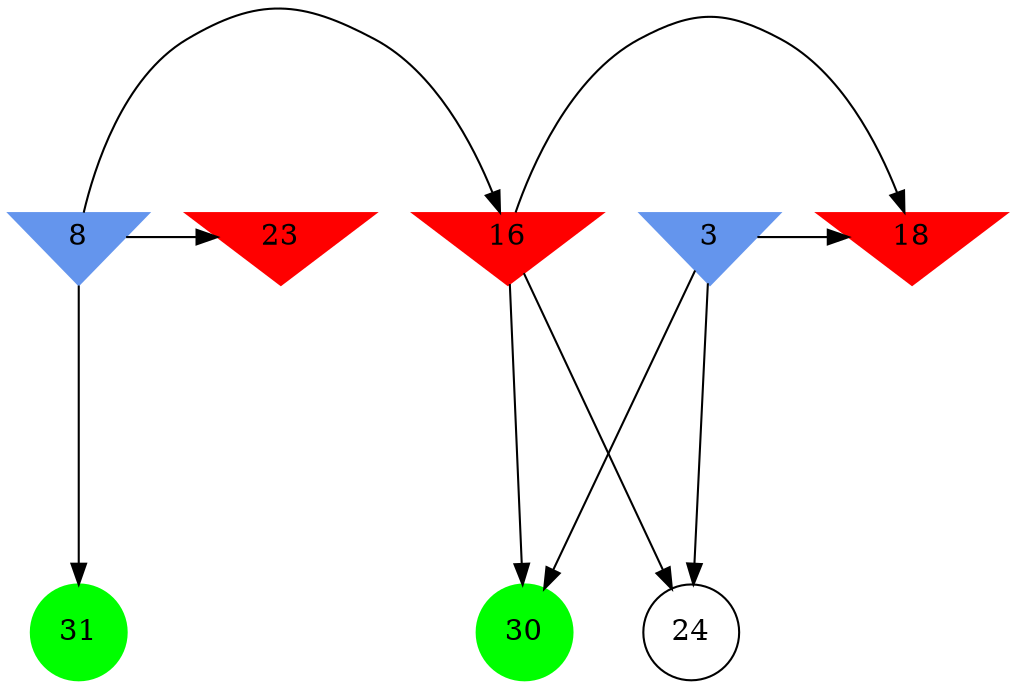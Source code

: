 digraph brain {
	ranksep=2.0;
	3 [shape=invtriangle,style=filled,color=cornflowerblue];
	8 [shape=invtriangle,style=filled,color=cornflowerblue];
	16 [shape=invtriangle,style=filled,color=red];
	18 [shape=invtriangle,style=filled,color=red];
	23 [shape=invtriangle,style=filled,color=red];
	24 [shape=circle,color=black];
	30 [shape=circle,style=filled,color=green];
	31 [shape=circle,style=filled,color=green];
	8	->	31;
	8	->	23;
	8	->	16;
	3	->	24;
	3	->	18;
	3	->	30;
	16	->	24;
	16	->	18;
	16	->	30;
	{ rank=same; 3; 8; 16; 18; 23; }
	{ rank=same; 24; }
	{ rank=same; 30; 31; }
}
